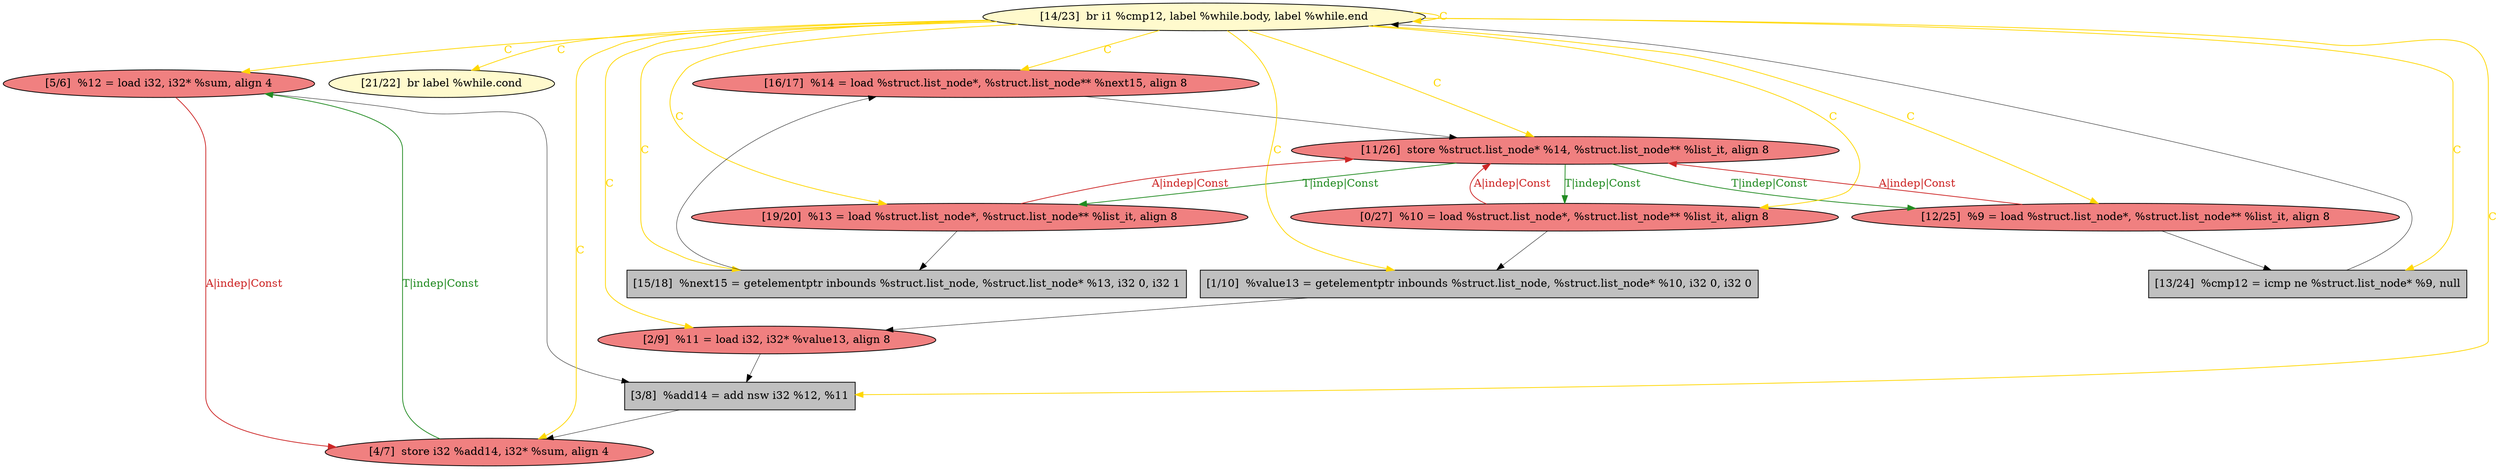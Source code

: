 
digraph G {


node812 [fillcolor=lightcoral,label="[5/6]  %12 = load i32, i32* %sum, align 4",shape=ellipse,style=filled ]
node811 [fillcolor=lemonchiffon,label="[21/22]  br label %while.cond",shape=ellipse,style=filled ]
node810 [fillcolor=lightcoral,label="[16/17]  %14 = load %struct.list_node*, %struct.list_node** %next15, align 8",shape=ellipse,style=filled ]
node808 [fillcolor=lightcoral,label="[4/7]  store i32 %add14, i32* %sum, align 4",shape=ellipse,style=filled ]
node807 [fillcolor=grey,label="[3/8]  %add14 = add nsw i32 %12, %11",shape=rectangle,style=filled ]
node806 [fillcolor=lightcoral,label="[11/26]  store %struct.list_node* %14, %struct.list_node** %list_it, align 8",shape=ellipse,style=filled ]
node805 [fillcolor=lemonchiffon,label="[14/23]  br i1 %cmp12, label %while.body, label %while.end",shape=ellipse,style=filled ]
node800 [fillcolor=grey,label="[15/18]  %next15 = getelementptr inbounds %struct.list_node, %struct.list_node* %13, i32 0, i32 1",shape=rectangle,style=filled ]
node802 [fillcolor=grey,label="[1/10]  %value13 = getelementptr inbounds %struct.list_node, %struct.list_node* %10, i32 0, i32 0",shape=rectangle,style=filled ]
node809 [fillcolor=grey,label="[13/24]  %cmp12 = icmp ne %struct.list_node* %9, null",shape=rectangle,style=filled ]
node804 [fillcolor=lightcoral,label="[12/25]  %9 = load %struct.list_node*, %struct.list_node** %list_it, align 8",shape=ellipse,style=filled ]
node799 [fillcolor=lightcoral,label="[0/27]  %10 = load %struct.list_node*, %struct.list_node** %list_it, align 8",shape=ellipse,style=filled ]
node801 [fillcolor=lightcoral,label="[2/9]  %11 = load i32, i32* %value13, align 8",shape=ellipse,style=filled ]
node803 [fillcolor=lightcoral,label="[19/20]  %13 = load %struct.list_node*, %struct.list_node** %list_it, align 8",shape=ellipse,style=filled ]

node806->node803 [style=solid,color=forestgreen,label="T|indep|Const",penwidth=1.0,fontcolor=forestgreen ]
node803->node806 [style=solid,color=firebrick3,label="A|indep|Const",penwidth=1.0,fontcolor=firebrick3 ]
node804->node806 [style=solid,color=firebrick3,label="A|indep|Const",penwidth=1.0,fontcolor=firebrick3 ]
node809->node805 [style=solid,color=black,label="",penwidth=0.5,fontcolor=black ]
node805->node809 [style=solid,color=gold,label="C",penwidth=1.0,fontcolor=gold ]
node805->node801 [style=solid,color=gold,label="C",penwidth=1.0,fontcolor=gold ]
node801->node807 [style=solid,color=black,label="",penwidth=0.5,fontcolor=black ]
node799->node806 [style=solid,color=firebrick3,label="A|indep|Const",penwidth=1.0,fontcolor=firebrick3 ]
node804->node809 [style=solid,color=black,label="",penwidth=0.5,fontcolor=black ]
node805->node807 [style=solid,color=gold,label="C",penwidth=1.0,fontcolor=gold ]
node805->node799 [style=solid,color=gold,label="C",penwidth=1.0,fontcolor=gold ]
node800->node810 [style=solid,color=black,label="",penwidth=0.5,fontcolor=black ]
node805->node812 [style=solid,color=gold,label="C",penwidth=1.0,fontcolor=gold ]
node805->node808 [style=solid,color=gold,label="C",penwidth=1.0,fontcolor=gold ]
node802->node801 [style=solid,color=black,label="",penwidth=0.5,fontcolor=black ]
node805->node802 [style=solid,color=gold,label="C",penwidth=1.0,fontcolor=gold ]
node805->node804 [style=solid,color=gold,label="C",penwidth=1.0,fontcolor=gold ]
node805->node806 [style=solid,color=gold,label="C",penwidth=1.0,fontcolor=gold ]
node810->node806 [style=solid,color=black,label="",penwidth=0.5,fontcolor=black ]
node805->node810 [style=solid,color=gold,label="C",penwidth=1.0,fontcolor=gold ]
node807->node808 [style=solid,color=black,label="",penwidth=0.5,fontcolor=black ]
node805->node811 [style=solid,color=gold,label="C",penwidth=1.0,fontcolor=gold ]
node799->node802 [style=solid,color=black,label="",penwidth=0.5,fontcolor=black ]
node812->node807 [style=solid,color=black,label="",penwidth=0.5,fontcolor=black ]
node805->node805 [style=solid,color=gold,label="C",penwidth=1.0,fontcolor=gold ]
node806->node799 [style=solid,color=forestgreen,label="T|indep|Const",penwidth=1.0,fontcolor=forestgreen ]
node812->node808 [style=solid,color=firebrick3,label="A|indep|Const",penwidth=1.0,fontcolor=firebrick3 ]
node806->node804 [style=solid,color=forestgreen,label="T|indep|Const",penwidth=1.0,fontcolor=forestgreen ]
node808->node812 [style=solid,color=forestgreen,label="T|indep|Const",penwidth=1.0,fontcolor=forestgreen ]
node805->node803 [style=solid,color=gold,label="C",penwidth=1.0,fontcolor=gold ]
node803->node800 [style=solid,color=black,label="",penwidth=0.5,fontcolor=black ]
node805->node800 [style=solid,color=gold,label="C",penwidth=1.0,fontcolor=gold ]


}
